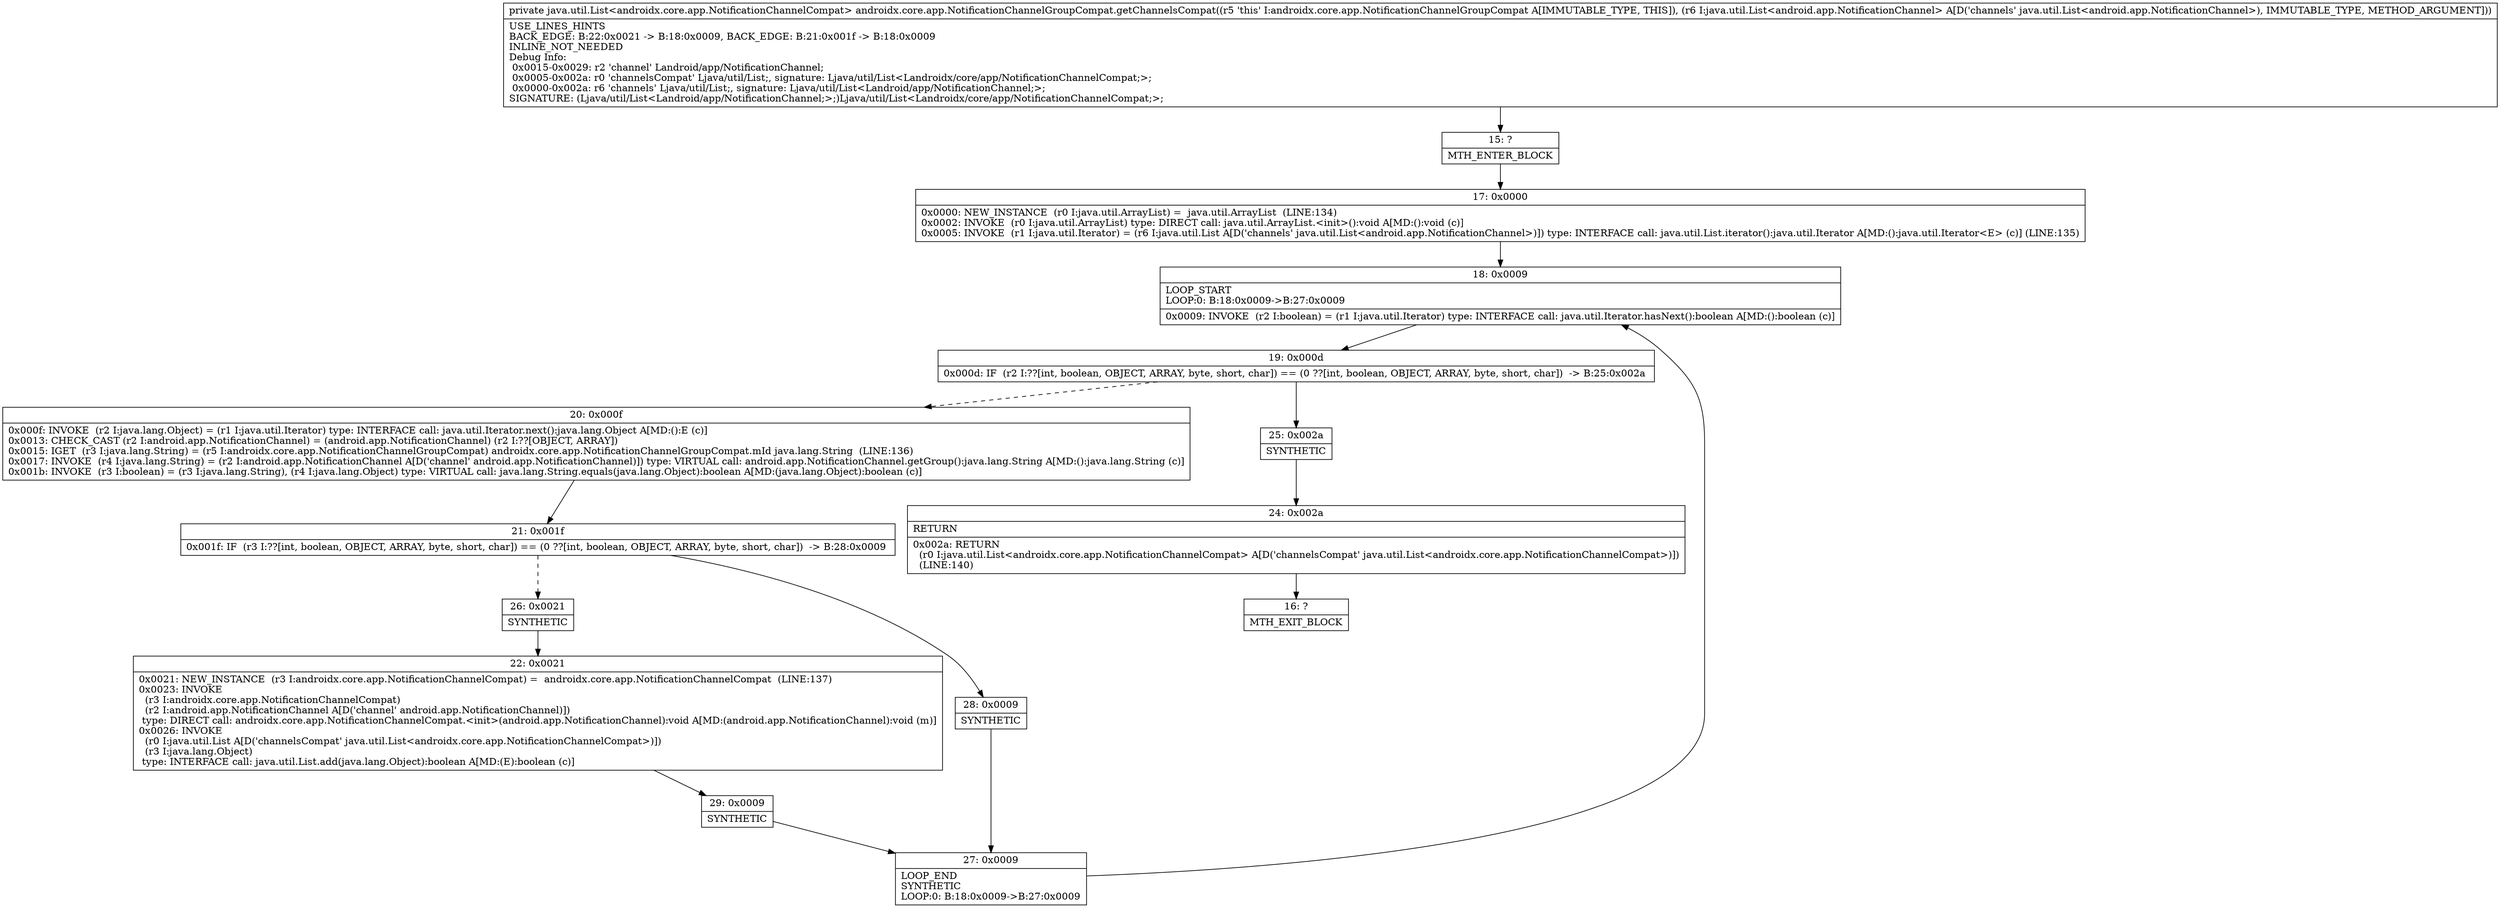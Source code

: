 digraph "CFG forandroidx.core.app.NotificationChannelGroupCompat.getChannelsCompat(Ljava\/util\/List;)Ljava\/util\/List;" {
Node_15 [shape=record,label="{15\:\ ?|MTH_ENTER_BLOCK\l}"];
Node_17 [shape=record,label="{17\:\ 0x0000|0x0000: NEW_INSTANCE  (r0 I:java.util.ArrayList) =  java.util.ArrayList  (LINE:134)\l0x0002: INVOKE  (r0 I:java.util.ArrayList) type: DIRECT call: java.util.ArrayList.\<init\>():void A[MD:():void (c)]\l0x0005: INVOKE  (r1 I:java.util.Iterator) = (r6 I:java.util.List A[D('channels' java.util.List\<android.app.NotificationChannel\>)]) type: INTERFACE call: java.util.List.iterator():java.util.Iterator A[MD:():java.util.Iterator\<E\> (c)] (LINE:135)\l}"];
Node_18 [shape=record,label="{18\:\ 0x0009|LOOP_START\lLOOP:0: B:18:0x0009\-\>B:27:0x0009\l|0x0009: INVOKE  (r2 I:boolean) = (r1 I:java.util.Iterator) type: INTERFACE call: java.util.Iterator.hasNext():boolean A[MD:():boolean (c)]\l}"];
Node_19 [shape=record,label="{19\:\ 0x000d|0x000d: IF  (r2 I:??[int, boolean, OBJECT, ARRAY, byte, short, char]) == (0 ??[int, boolean, OBJECT, ARRAY, byte, short, char])  \-\> B:25:0x002a \l}"];
Node_20 [shape=record,label="{20\:\ 0x000f|0x000f: INVOKE  (r2 I:java.lang.Object) = (r1 I:java.util.Iterator) type: INTERFACE call: java.util.Iterator.next():java.lang.Object A[MD:():E (c)]\l0x0013: CHECK_CAST (r2 I:android.app.NotificationChannel) = (android.app.NotificationChannel) (r2 I:??[OBJECT, ARRAY]) \l0x0015: IGET  (r3 I:java.lang.String) = (r5 I:androidx.core.app.NotificationChannelGroupCompat) androidx.core.app.NotificationChannelGroupCompat.mId java.lang.String  (LINE:136)\l0x0017: INVOKE  (r4 I:java.lang.String) = (r2 I:android.app.NotificationChannel A[D('channel' android.app.NotificationChannel)]) type: VIRTUAL call: android.app.NotificationChannel.getGroup():java.lang.String A[MD:():java.lang.String (c)]\l0x001b: INVOKE  (r3 I:boolean) = (r3 I:java.lang.String), (r4 I:java.lang.Object) type: VIRTUAL call: java.lang.String.equals(java.lang.Object):boolean A[MD:(java.lang.Object):boolean (c)]\l}"];
Node_21 [shape=record,label="{21\:\ 0x001f|0x001f: IF  (r3 I:??[int, boolean, OBJECT, ARRAY, byte, short, char]) == (0 ??[int, boolean, OBJECT, ARRAY, byte, short, char])  \-\> B:28:0x0009 \l}"];
Node_26 [shape=record,label="{26\:\ 0x0021|SYNTHETIC\l}"];
Node_22 [shape=record,label="{22\:\ 0x0021|0x0021: NEW_INSTANCE  (r3 I:androidx.core.app.NotificationChannelCompat) =  androidx.core.app.NotificationChannelCompat  (LINE:137)\l0x0023: INVOKE  \l  (r3 I:androidx.core.app.NotificationChannelCompat)\l  (r2 I:android.app.NotificationChannel A[D('channel' android.app.NotificationChannel)])\l type: DIRECT call: androidx.core.app.NotificationChannelCompat.\<init\>(android.app.NotificationChannel):void A[MD:(android.app.NotificationChannel):void (m)]\l0x0026: INVOKE  \l  (r0 I:java.util.List A[D('channelsCompat' java.util.List\<androidx.core.app.NotificationChannelCompat\>)])\l  (r3 I:java.lang.Object)\l type: INTERFACE call: java.util.List.add(java.lang.Object):boolean A[MD:(E):boolean (c)]\l}"];
Node_29 [shape=record,label="{29\:\ 0x0009|SYNTHETIC\l}"];
Node_27 [shape=record,label="{27\:\ 0x0009|LOOP_END\lSYNTHETIC\lLOOP:0: B:18:0x0009\-\>B:27:0x0009\l}"];
Node_28 [shape=record,label="{28\:\ 0x0009|SYNTHETIC\l}"];
Node_25 [shape=record,label="{25\:\ 0x002a|SYNTHETIC\l}"];
Node_24 [shape=record,label="{24\:\ 0x002a|RETURN\l|0x002a: RETURN  \l  (r0 I:java.util.List\<androidx.core.app.NotificationChannelCompat\> A[D('channelsCompat' java.util.List\<androidx.core.app.NotificationChannelCompat\>)])\l  (LINE:140)\l}"];
Node_16 [shape=record,label="{16\:\ ?|MTH_EXIT_BLOCK\l}"];
MethodNode[shape=record,label="{private java.util.List\<androidx.core.app.NotificationChannelCompat\> androidx.core.app.NotificationChannelGroupCompat.getChannelsCompat((r5 'this' I:androidx.core.app.NotificationChannelGroupCompat A[IMMUTABLE_TYPE, THIS]), (r6 I:java.util.List\<android.app.NotificationChannel\> A[D('channels' java.util.List\<android.app.NotificationChannel\>), IMMUTABLE_TYPE, METHOD_ARGUMENT]))  | USE_LINES_HINTS\lBACK_EDGE: B:22:0x0021 \-\> B:18:0x0009, BACK_EDGE: B:21:0x001f \-\> B:18:0x0009\lINLINE_NOT_NEEDED\lDebug Info:\l  0x0015\-0x0029: r2 'channel' Landroid\/app\/NotificationChannel;\l  0x0005\-0x002a: r0 'channelsCompat' Ljava\/util\/List;, signature: Ljava\/util\/List\<Landroidx\/core\/app\/NotificationChannelCompat;\>;\l  0x0000\-0x002a: r6 'channels' Ljava\/util\/List;, signature: Ljava\/util\/List\<Landroid\/app\/NotificationChannel;\>;\lSIGNATURE: (Ljava\/util\/List\<Landroid\/app\/NotificationChannel;\>;)Ljava\/util\/List\<Landroidx\/core\/app\/NotificationChannelCompat;\>;\l}"];
MethodNode -> Node_15;Node_15 -> Node_17;
Node_17 -> Node_18;
Node_18 -> Node_19;
Node_19 -> Node_20[style=dashed];
Node_19 -> Node_25;
Node_20 -> Node_21;
Node_21 -> Node_26[style=dashed];
Node_21 -> Node_28;
Node_26 -> Node_22;
Node_22 -> Node_29;
Node_29 -> Node_27;
Node_27 -> Node_18;
Node_28 -> Node_27;
Node_25 -> Node_24;
Node_24 -> Node_16;
}

